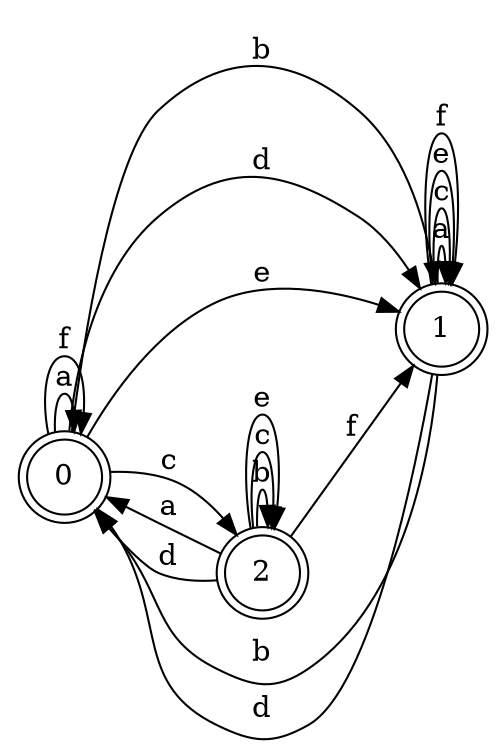 digraph n3_6 {
__start0 [label="" shape="none"];

rankdir=LR;
size="8,5";

s0 [style="rounded,filled", color="black", fillcolor="white" shape="doublecircle", label="0"];
s1 [style="rounded,filled", color="black", fillcolor="white" shape="doublecircle", label="1"];
s2 [style="rounded,filled", color="black", fillcolor="white" shape="doublecircle", label="2"];
s0 -> s0 [label="a"];
s0 -> s1 [label="b"];
s0 -> s2 [label="c"];
s0 -> s1 [label="d"];
s0 -> s1 [label="e"];
s0 -> s0 [label="f"];
s1 -> s1 [label="a"];
s1 -> s0 [label="b"];
s1 -> s1 [label="c"];
s1 -> s0 [label="d"];
s1 -> s1 [label="e"];
s1 -> s1 [label="f"];
s2 -> s0 [label="a"];
s2 -> s2 [label="b"];
s2 -> s2 [label="c"];
s2 -> s0 [label="d"];
s2 -> s2 [label="e"];
s2 -> s1 [label="f"];

}